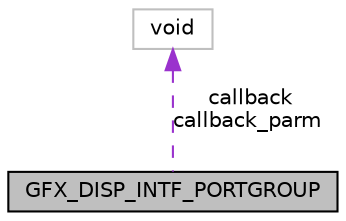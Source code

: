 digraph "GFX_DISP_INTF_PORTGROUP"
{
 // INTERACTIVE_SVG=YES
  edge [fontname="Helvetica",fontsize="10",labelfontname="Helvetica",labelfontsize="10"];
  node [fontname="Helvetica",fontsize="10",shape=record];
  Node1 [label="GFX_DISP_INTF_PORTGROUP",height=0.2,width=0.4,color="black", fillcolor="grey75", style="filled", fontcolor="black"];
  Node2 -> Node1 [dir="back",color="darkorchid3",fontsize="10",style="dashed",label=" callback\ncallback_parm" ,fontname="Helvetica"];
  Node2 [label="void",height=0.2,width=0.4,color="grey75", fillcolor="white", style="filled"];
}
